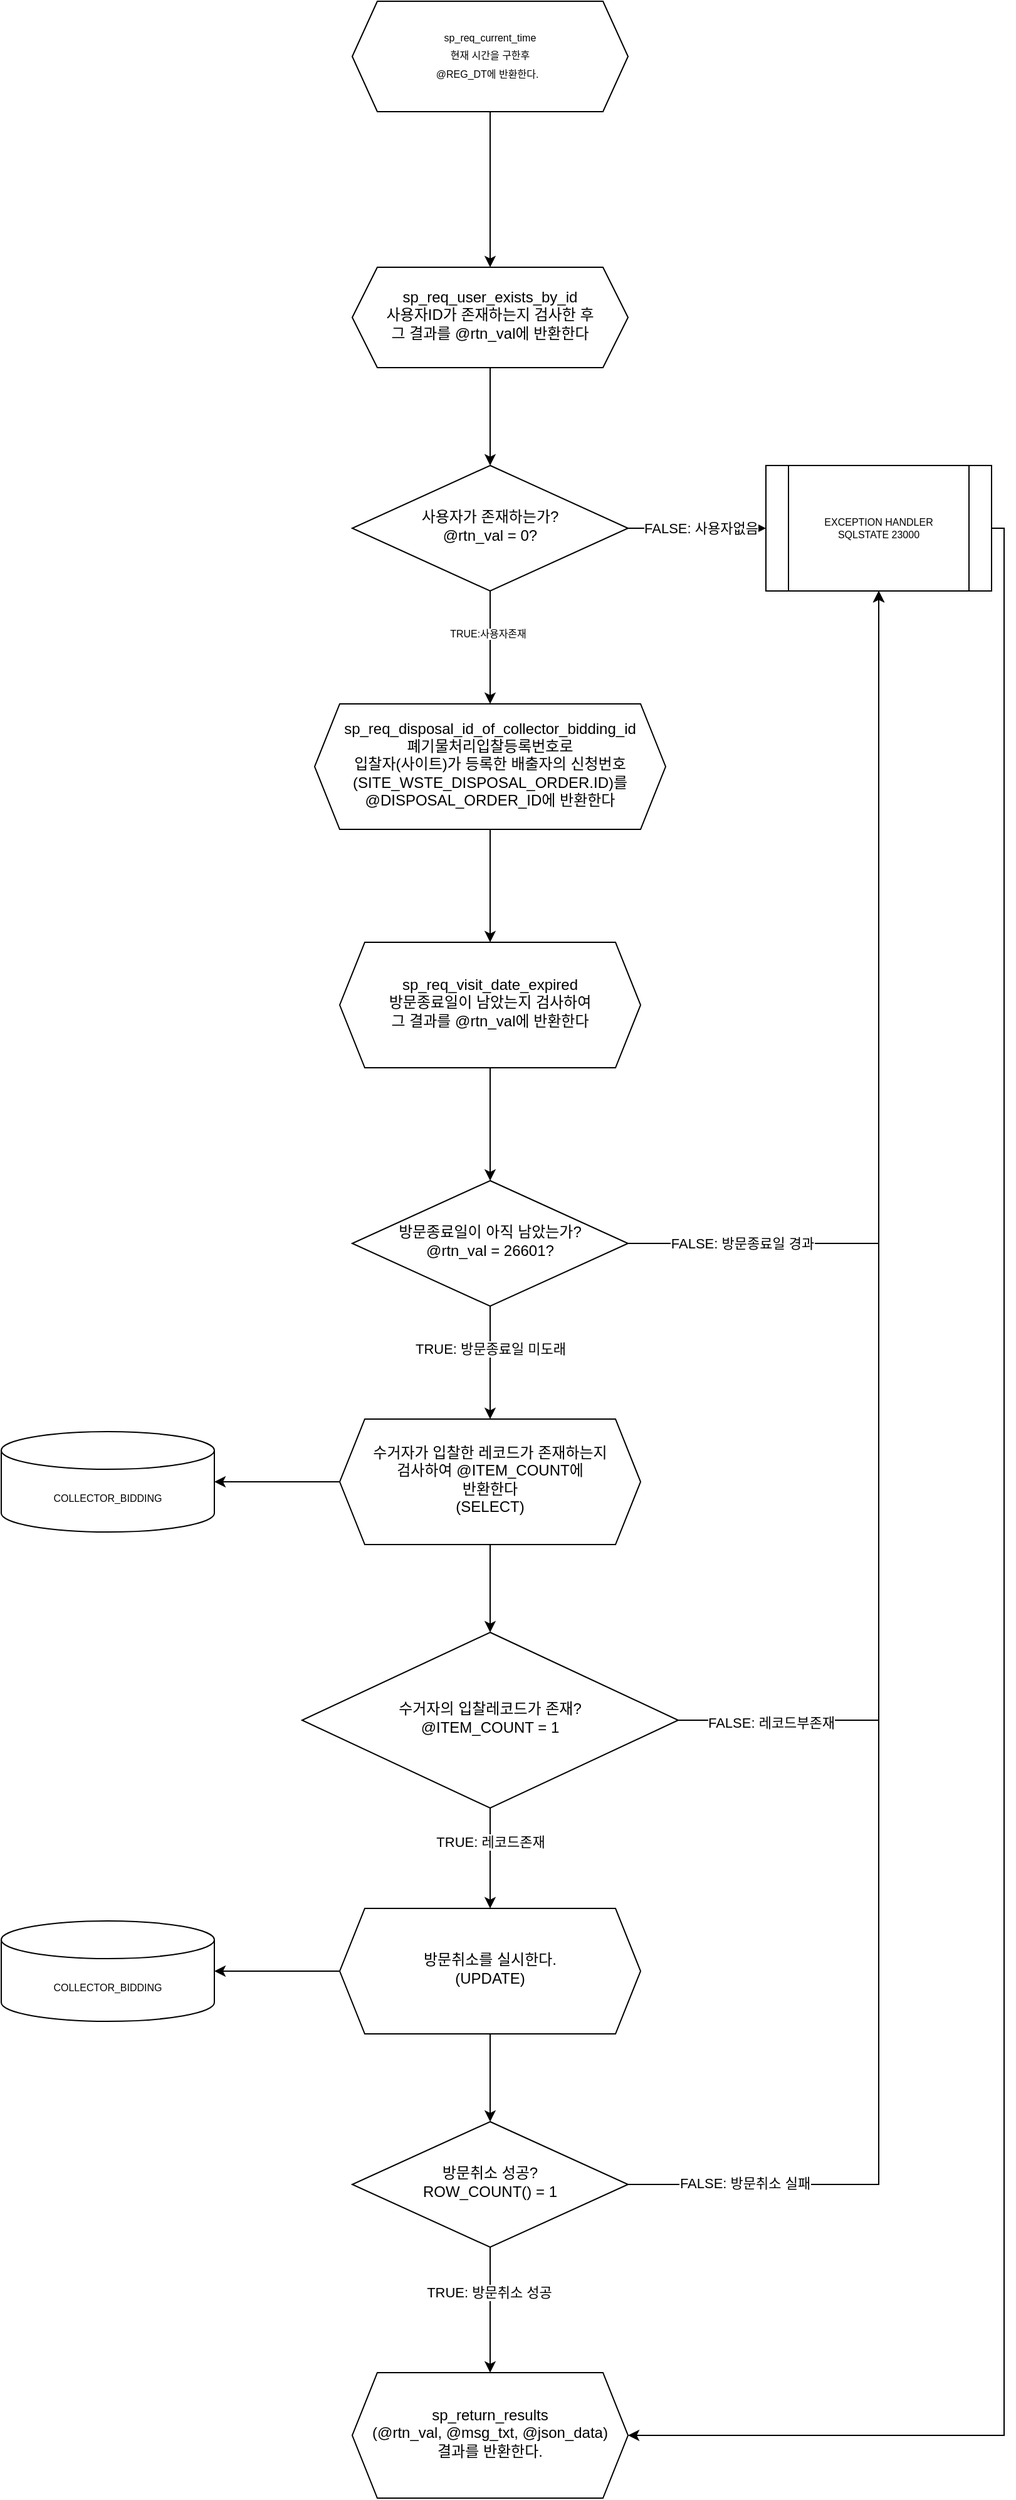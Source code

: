 <mxfile version="16.5.6" type="device"><diagram id="yySY9vK7rYap_eBIG5R3" name="Page-1"><mxGraphModel dx="3745" dy="5553" grid="1" gridSize="10" guides="1" tooltips="1" connect="1" arrows="1" fold="1" page="1" pageScale="1" pageWidth="827" pageHeight="1169" math="0" shadow="0"><root><mxCell id="0"/><mxCell id="1" parent="0"/><mxCell id="CMZ5Q1El2WQaPjV9q1QV-1" value="" style="edgeStyle=orthogonalEdgeStyle;rounded=0;orthogonalLoop=1;jettySize=auto;html=1;fontSize=8;" edge="1" parent="1" source="CMZ5Q1El2WQaPjV9q1QV-2" target="CMZ5Q1El2WQaPjV9q1QV-4"><mxGeometry relative="1" as="geometry"/></mxCell><mxCell id="CMZ5Q1El2WQaPjV9q1QV-2" value="&lt;font style=&quot;font-size: 8px&quot;&gt;sp_req_current_time&lt;br&gt;현재 시간을 구한후&lt;br&gt;@REG_DT에 반환한다.&amp;nbsp;&amp;nbsp;&lt;/font&gt;" style="shape=hexagon;perimeter=hexagonPerimeter2;whiteSpace=wrap;html=1;fixedSize=1;shadow=0;strokeWidth=1;spacing=6;spacingTop=-4;" vertex="1" parent="1"><mxGeometry x="-530" y="-2330" width="220" height="88" as="geometry"/></mxCell><mxCell id="CMZ5Q1El2WQaPjV9q1QV-3" value="" style="edgeStyle=orthogonalEdgeStyle;rounded=0;orthogonalLoop=1;jettySize=auto;html=1;fontSize=8;" edge="1" parent="1" source="CMZ5Q1El2WQaPjV9q1QV-4" target="CMZ5Q1El2WQaPjV9q1QV-8"><mxGeometry relative="1" as="geometry"/></mxCell><mxCell id="CMZ5Q1El2WQaPjV9q1QV-4" value="sp_req_user_exists_by_id&lt;br&gt;사용자ID가 존재하는지 검사한 후&lt;br&gt;그 결과를 @rtn_val에 반환한다" style="shape=hexagon;perimeter=hexagonPerimeter2;whiteSpace=wrap;html=1;fixedSize=1;shadow=0;strokeWidth=1;spacing=6;spacingTop=-4;" vertex="1" parent="1"><mxGeometry x="-530" y="-2118" width="220" height="80" as="geometry"/></mxCell><mxCell id="CMZ5Q1El2WQaPjV9q1QV-5" value="" style="edgeStyle=orthogonalEdgeStyle;rounded=0;orthogonalLoop=1;jettySize=auto;html=1;fontSize=8;" edge="1" parent="1" source="CMZ5Q1El2WQaPjV9q1QV-8" target="CMZ5Q1El2WQaPjV9q1QV-9"><mxGeometry relative="1" as="geometry"/></mxCell><mxCell id="CMZ5Q1El2WQaPjV9q1QV-6" value="TRUE:사용자존재" style="edgeLabel;html=1;align=center;verticalAlign=middle;resizable=0;points=[];fontSize=8;" vertex="1" connectable="0" parent="CMZ5Q1El2WQaPjV9q1QV-5"><mxGeometry x="-0.244" y="-2" relative="1" as="geometry"><mxPoint as="offset"/></mxGeometry></mxCell><mxCell id="CMZ5Q1El2WQaPjV9q1QV-21" value="" style="edgeStyle=orthogonalEdgeStyle;rounded=0;orthogonalLoop=1;jettySize=auto;html=1;" edge="1" parent="1" source="CMZ5Q1El2WQaPjV9q1QV-8" target="CMZ5Q1El2WQaPjV9q1QV-20"><mxGeometry relative="1" as="geometry"/></mxCell><mxCell id="CMZ5Q1El2WQaPjV9q1QV-22" value="FALSE: 사용자없음" style="edgeLabel;html=1;align=center;verticalAlign=middle;resizable=0;points=[];" vertex="1" connectable="0" parent="CMZ5Q1El2WQaPjV9q1QV-21"><mxGeometry x="-0.2" relative="1" as="geometry"><mxPoint x="14" as="offset"/></mxGeometry></mxCell><mxCell id="CMZ5Q1El2WQaPjV9q1QV-8" value="사용자가 존재하는가?&lt;br&gt;@rtn_val = 0?" style="rhombus;whiteSpace=wrap;html=1;shadow=0;strokeWidth=1;spacing=6;spacingTop=-4;" vertex="1" parent="1"><mxGeometry x="-530" y="-1960" width="220" height="100" as="geometry"/></mxCell><mxCell id="CMZ5Q1El2WQaPjV9q1QV-11" value="" style="edgeStyle=orthogonalEdgeStyle;rounded=0;orthogonalLoop=1;jettySize=auto;html=1;entryX=0.5;entryY=0;entryDx=0;entryDy=0;" edge="1" parent="1" source="CMZ5Q1El2WQaPjV9q1QV-9" target="CMZ5Q1El2WQaPjV9q1QV-12"><mxGeometry relative="1" as="geometry"><mxPoint x="-390" y="-1620" as="targetPoint"/></mxGeometry></mxCell><mxCell id="CMZ5Q1El2WQaPjV9q1QV-9" value="sp_req_disposal_id_of_collector_bidding_id&lt;br&gt;폐기물처리입찰등록번호로&lt;br&gt;입찰자(사이트)가 등록한 배출자의 신청번호&lt;br&gt;(SITE_WSTE_DISPOSAL_ORDER.ID)를 @DISPOSAL_ORDER_ID에 반환한다" style="shape=hexagon;perimeter=hexagonPerimeter2;whiteSpace=wrap;html=1;fixedSize=1;shadow=0;strokeWidth=1;spacing=6;spacingTop=-4;" vertex="1" parent="1"><mxGeometry x="-560" y="-1770" width="280" height="100" as="geometry"/></mxCell><mxCell id="CMZ5Q1El2WQaPjV9q1QV-14" value="" style="edgeStyle=orthogonalEdgeStyle;rounded=0;orthogonalLoop=1;jettySize=auto;html=1;entryX=0.5;entryY=0;entryDx=0;entryDy=0;" edge="1" parent="1" source="CMZ5Q1El2WQaPjV9q1QV-12" target="CMZ5Q1El2WQaPjV9q1QV-15"><mxGeometry relative="1" as="geometry"><mxPoint x="-360" y="-1420" as="targetPoint"/></mxGeometry></mxCell><mxCell id="CMZ5Q1El2WQaPjV9q1QV-12" value="sp_req_visit_date_expired&lt;br&gt;방문종료일이 남았는지 검사하여&lt;br&gt;그 결과를&amp;nbsp;@rtn_val에 반환한다" style="shape=hexagon;perimeter=hexagonPerimeter2;whiteSpace=wrap;html=1;fixedSize=1;shadow=0;strokeWidth=1;spacing=6;spacingTop=-4;" vertex="1" parent="1"><mxGeometry x="-540" y="-1580" width="240" height="100" as="geometry"/></mxCell><mxCell id="CMZ5Q1El2WQaPjV9q1QV-19" value="" style="edgeStyle=orthogonalEdgeStyle;rounded=0;orthogonalLoop=1;jettySize=auto;html=1;" edge="1" parent="1" source="CMZ5Q1El2WQaPjV9q1QV-15" target="CMZ5Q1El2WQaPjV9q1QV-17"><mxGeometry relative="1" as="geometry"><Array as="points"><mxPoint x="-420" y="-1250"/><mxPoint x="-420" y="-1250"/></Array></mxGeometry></mxCell><mxCell id="CMZ5Q1El2WQaPjV9q1QV-23" value="TRUE: 방문종료일 미도래" style="edgeLabel;html=1;align=center;verticalAlign=middle;resizable=0;points=[];" vertex="1" connectable="0" parent="CMZ5Q1El2WQaPjV9q1QV-19"><mxGeometry x="-0.244" relative="1" as="geometry"><mxPoint as="offset"/></mxGeometry></mxCell><mxCell id="CMZ5Q1El2WQaPjV9q1QV-24" style="edgeStyle=orthogonalEdgeStyle;rounded=0;orthogonalLoop=1;jettySize=auto;html=1;exitX=1;exitY=0.5;exitDx=0;exitDy=0;entryX=0.5;entryY=1;entryDx=0;entryDy=0;" edge="1" parent="1" source="CMZ5Q1El2WQaPjV9q1QV-15" target="CMZ5Q1El2WQaPjV9q1QV-20"><mxGeometry relative="1" as="geometry"/></mxCell><mxCell id="CMZ5Q1El2WQaPjV9q1QV-25" value="FALSE: 방문종료일 경과" style="edgeLabel;html=1;align=center;verticalAlign=middle;resizable=0;points=[];" vertex="1" connectable="0" parent="CMZ5Q1El2WQaPjV9q1QV-24"><mxGeometry x="-0.749" relative="1" as="geometry"><mxPoint as="offset"/></mxGeometry></mxCell><mxCell id="CMZ5Q1El2WQaPjV9q1QV-15" value="방문종료일이 아직 남았는가?&lt;br&gt;@rtn_val = 26601?" style="rhombus;whiteSpace=wrap;html=1;shadow=0;strokeWidth=1;spacing=6;spacingTop=-4;" vertex="1" parent="1"><mxGeometry x="-530" y="-1390" width="220" height="100" as="geometry"/></mxCell><mxCell id="CMZ5Q1El2WQaPjV9q1QV-16" value="" style="edgeStyle=orthogonalEdgeStyle;rounded=0;orthogonalLoop=1;jettySize=auto;html=1;entryX=0.5;entryY=0;entryDx=0;entryDy=0;" edge="1" source="CMZ5Q1El2WQaPjV9q1QV-17" target="CMZ5Q1El2WQaPjV9q1QV-18" parent="1"><mxGeometry relative="1" as="geometry"><mxPoint x="-360" y="-1040" as="targetPoint"/></mxGeometry></mxCell><mxCell id="CMZ5Q1El2WQaPjV9q1QV-72" value="" style="edgeStyle=orthogonalEdgeStyle;rounded=0;orthogonalLoop=1;jettySize=auto;html=1;entryX=1;entryY=0.5;entryDx=0;entryDy=0;entryPerimeter=0;" edge="1" parent="1" source="CMZ5Q1El2WQaPjV9q1QV-17" target="CMZ5Q1El2WQaPjV9q1QV-73"><mxGeometry relative="1" as="geometry"><mxPoint x="-680" y="-1150" as="targetPoint"/></mxGeometry></mxCell><mxCell id="CMZ5Q1El2WQaPjV9q1QV-17" value="수거자가 입찰한 레코드가 존재하는지&lt;br&gt;검사하여 @ITEM_COUNT에&lt;br&gt;반환한다&lt;br&gt;(SELECT)" style="shape=hexagon;perimeter=hexagonPerimeter2;whiteSpace=wrap;html=1;fixedSize=1;shadow=0;strokeWidth=1;spacing=6;spacingTop=-4;" vertex="1" parent="1"><mxGeometry x="-540" y="-1200" width="240" height="100" as="geometry"/></mxCell><mxCell id="CMZ5Q1El2WQaPjV9q1QV-26" style="edgeStyle=orthogonalEdgeStyle;rounded=0;orthogonalLoop=1;jettySize=auto;html=1;exitX=1;exitY=0.5;exitDx=0;exitDy=0;entryX=0.5;entryY=1;entryDx=0;entryDy=0;" edge="1" parent="1" source="CMZ5Q1El2WQaPjV9q1QV-18" target="CMZ5Q1El2WQaPjV9q1QV-20"><mxGeometry relative="1" as="geometry"/></mxCell><mxCell id="CMZ5Q1El2WQaPjV9q1QV-27" value="FALSE: 레코드부존재" style="edgeLabel;html=1;align=center;verticalAlign=middle;resizable=0;points=[];" vertex="1" connectable="0" parent="CMZ5Q1El2WQaPjV9q1QV-26"><mxGeometry x="-0.861" y="-2" relative="1" as="geometry"><mxPoint as="offset"/></mxGeometry></mxCell><mxCell id="CMZ5Q1El2WQaPjV9q1QV-31" value="" style="edgeStyle=orthogonalEdgeStyle;rounded=0;orthogonalLoop=1;jettySize=auto;html=1;" edge="1" parent="1" source="CMZ5Q1El2WQaPjV9q1QV-18" target="CMZ5Q1El2WQaPjV9q1QV-29"><mxGeometry relative="1" as="geometry"><Array as="points"><mxPoint x="-420" y="-860"/><mxPoint x="-420" y="-860"/></Array></mxGeometry></mxCell><mxCell id="CMZ5Q1El2WQaPjV9q1QV-41" value="TRUE: 레코드존재" style="edgeLabel;html=1;align=center;verticalAlign=middle;resizable=0;points=[];" vertex="1" connectable="0" parent="CMZ5Q1El2WQaPjV9q1QV-31"><mxGeometry x="-0.33" relative="1" as="geometry"><mxPoint as="offset"/></mxGeometry></mxCell><mxCell id="CMZ5Q1El2WQaPjV9q1QV-18" value="수거자의 입찰레코드가 존재?&lt;br&gt;@ITEM_COUNT = 1" style="rhombus;whiteSpace=wrap;html=1;shadow=0;strokeWidth=1;spacing=6;spacingTop=-4;" vertex="1" parent="1"><mxGeometry x="-570" y="-1030" width="300" height="140" as="geometry"/></mxCell><mxCell id="CMZ5Q1El2WQaPjV9q1QV-58" style="edgeStyle=orthogonalEdgeStyle;rounded=0;orthogonalLoop=1;jettySize=auto;html=1;exitX=1;exitY=0.5;exitDx=0;exitDy=0;entryX=1;entryY=0.5;entryDx=0;entryDy=0;" edge="1" parent="1" source="CMZ5Q1El2WQaPjV9q1QV-20" target="CMZ5Q1El2WQaPjV9q1QV-55"><mxGeometry relative="1" as="geometry"><Array as="points"><mxPoint x="-10" y="-1910"/><mxPoint x="-10" y="-390"/></Array></mxGeometry></mxCell><mxCell id="CMZ5Q1El2WQaPjV9q1QV-20" value="EXCEPTION HANDLER&lt;br&gt;SQLSTATE 23000" style="shape=process;whiteSpace=wrap;html=1;backgroundOutline=1;fontSize=8;" vertex="1" parent="1"><mxGeometry x="-200" y="-1960" width="180" height="100" as="geometry"/></mxCell><mxCell id="CMZ5Q1El2WQaPjV9q1QV-28" value="" style="edgeStyle=orthogonalEdgeStyle;rounded=0;orthogonalLoop=1;jettySize=auto;html=1;entryX=0.5;entryY=0;entryDx=0;entryDy=0;" edge="1" source="CMZ5Q1El2WQaPjV9q1QV-29" target="CMZ5Q1El2WQaPjV9q1QV-30" parent="1"><mxGeometry relative="1" as="geometry"><mxPoint x="-360" y="-650" as="targetPoint"/></mxGeometry></mxCell><mxCell id="CMZ5Q1El2WQaPjV9q1QV-75" value="" style="edgeStyle=orthogonalEdgeStyle;rounded=0;orthogonalLoop=1;jettySize=auto;html=1;" edge="1" parent="1" source="CMZ5Q1El2WQaPjV9q1QV-29" target="CMZ5Q1El2WQaPjV9q1QV-74"><mxGeometry relative="1" as="geometry"/></mxCell><mxCell id="CMZ5Q1El2WQaPjV9q1QV-29" value="방문취소를 실시한다.&lt;br&gt;(UPDATE)" style="shape=hexagon;perimeter=hexagonPerimeter2;whiteSpace=wrap;html=1;fixedSize=1;shadow=0;strokeWidth=1;spacing=6;spacingTop=-4;" vertex="1" parent="1"><mxGeometry x="-540" y="-810" width="240" height="100" as="geometry"/></mxCell><mxCell id="CMZ5Q1El2WQaPjV9q1QV-34" style="edgeStyle=orthogonalEdgeStyle;rounded=0;orthogonalLoop=1;jettySize=auto;html=1;exitX=1;exitY=0.5;exitDx=0;exitDy=0;entryX=0.5;entryY=1;entryDx=0;entryDy=0;" edge="1" parent="1" source="CMZ5Q1El2WQaPjV9q1QV-30" target="CMZ5Q1El2WQaPjV9q1QV-20"><mxGeometry relative="1" as="geometry"/></mxCell><mxCell id="CMZ5Q1El2WQaPjV9q1QV-35" value="FALSE: 방문취소 실패" style="edgeLabel;html=1;align=center;verticalAlign=middle;resizable=0;points=[];" vertex="1" connectable="0" parent="CMZ5Q1El2WQaPjV9q1QV-34"><mxGeometry x="-0.874" y="1" relative="1" as="geometry"><mxPoint as="offset"/></mxGeometry></mxCell><mxCell id="CMZ5Q1El2WQaPjV9q1QV-77" value="" style="edgeStyle=orthogonalEdgeStyle;rounded=0;orthogonalLoop=1;jettySize=auto;html=1;" edge="1" parent="1" source="CMZ5Q1El2WQaPjV9q1QV-30"><mxGeometry relative="1" as="geometry"><mxPoint x="-420.0" y="-440" as="targetPoint"/></mxGeometry></mxCell><mxCell id="CMZ5Q1El2WQaPjV9q1QV-78" value="TRUE: 방문취소 성공" style="edgeLabel;html=1;align=center;verticalAlign=middle;resizable=0;points=[];" vertex="1" connectable="0" parent="CMZ5Q1El2WQaPjV9q1QV-77"><mxGeometry x="-0.286" y="-1" relative="1" as="geometry"><mxPoint as="offset"/></mxGeometry></mxCell><mxCell id="CMZ5Q1El2WQaPjV9q1QV-30" value="방문취소 성공?&lt;br&gt;ROW_COUNT() = 1" style="rhombus;whiteSpace=wrap;html=1;shadow=0;strokeWidth=1;spacing=6;spacingTop=-4;" vertex="1" parent="1"><mxGeometry x="-530" y="-640" width="220" height="100" as="geometry"/></mxCell><mxCell id="CMZ5Q1El2WQaPjV9q1QV-55" value="sp_return_results&lt;br&gt;(@rtn_val, @msg_txt, @json_data)&lt;br&gt;결과를 반환한다." style="shape=hexagon;perimeter=hexagonPerimeter2;whiteSpace=wrap;html=1;fixedSize=1;shadow=0;strokeWidth=1;spacing=6;spacingTop=-4;" vertex="1" parent="1"><mxGeometry x="-530" y="-440" width="220" height="100" as="geometry"/></mxCell><mxCell id="CMZ5Q1El2WQaPjV9q1QV-73" value="COLLECTOR_BIDDING" style="shape=cylinder3;whiteSpace=wrap;html=1;boundedLbl=1;backgroundOutline=1;size=15;fontSize=8;" vertex="1" parent="1"><mxGeometry x="-810" y="-1190" width="170" height="80" as="geometry"/></mxCell><mxCell id="CMZ5Q1El2WQaPjV9q1QV-74" value="COLLECTOR_BIDDING" style="shape=cylinder3;whiteSpace=wrap;html=1;boundedLbl=1;backgroundOutline=1;size=15;fontSize=8;" vertex="1" parent="1"><mxGeometry x="-810" y="-800" width="170" height="80" as="geometry"/></mxCell></root></mxGraphModel></diagram></mxfile>